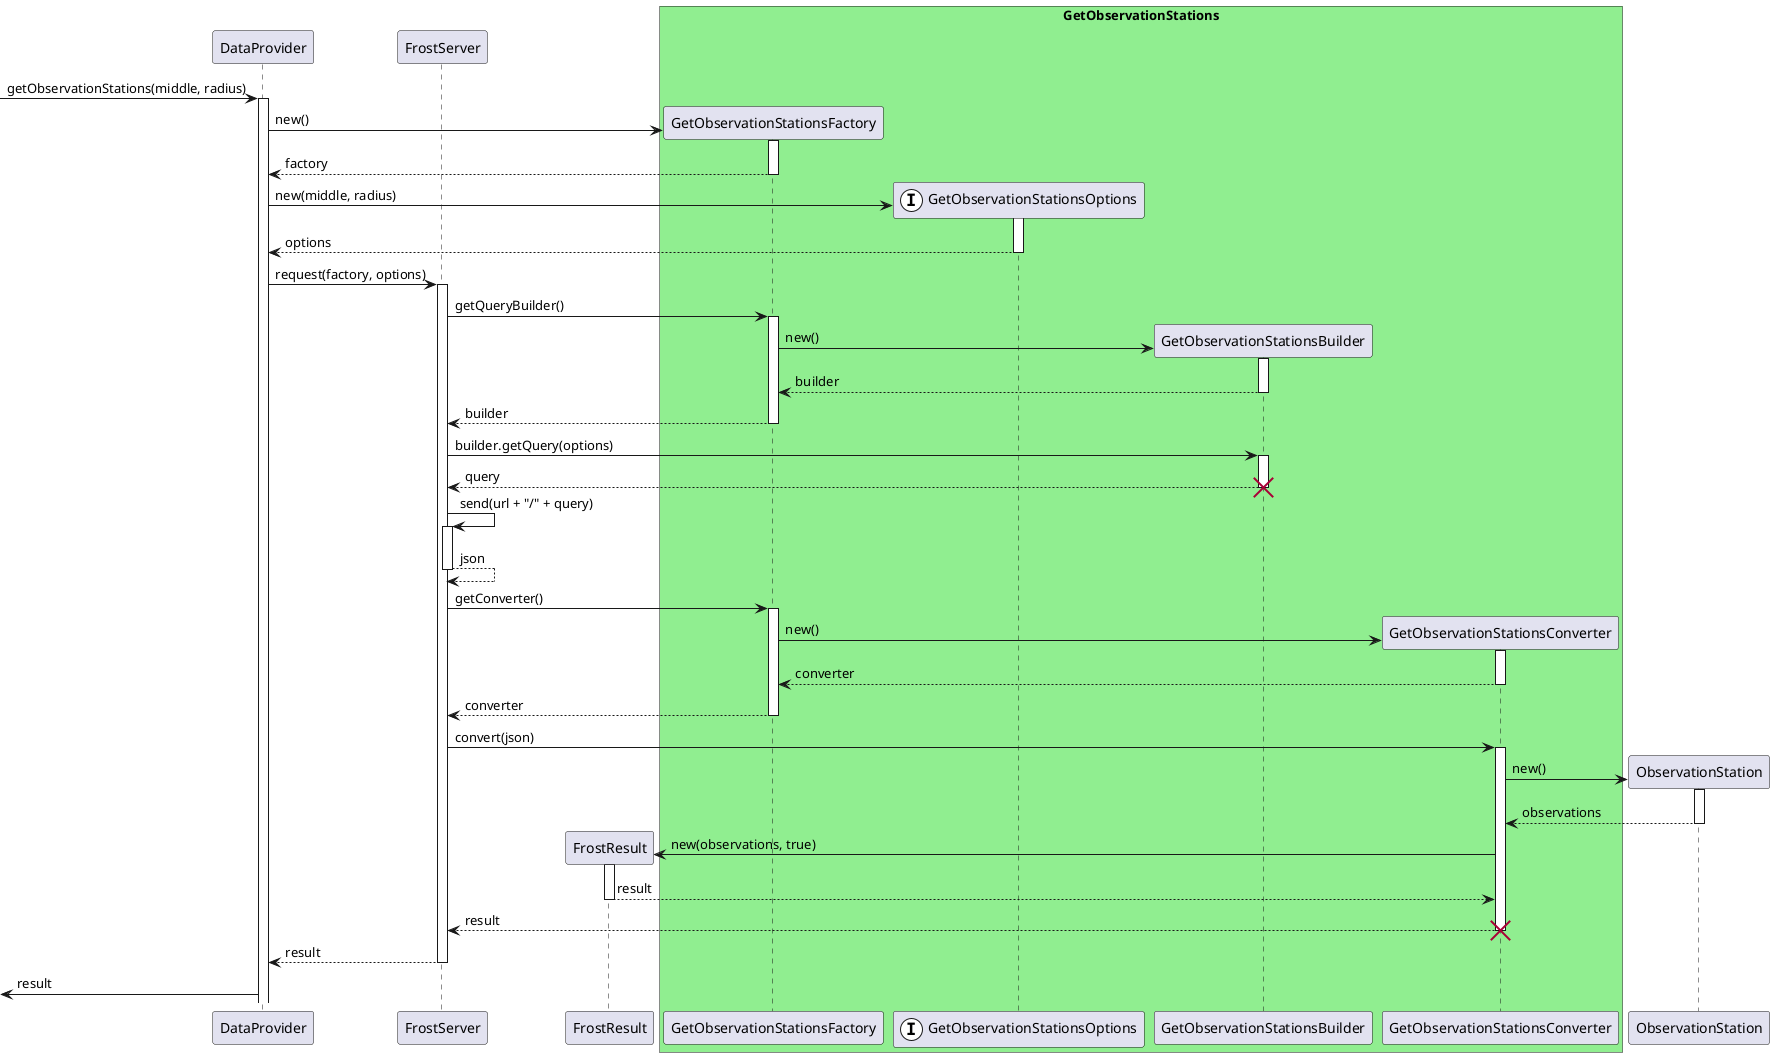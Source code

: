 @startuml FrostFactory

participant DataProvider
participant FrostServer
participant FrostResult
box "GetObservationStations" #LightGreen
participant GetObservationStationsFactory
participant GetObservationStationsOptions <<(I, #FFFFFF)>>
participant GetObservationStationsBuilder
participant GetObservationStationsConverter
end box
participant ObservationStation

[-> DataProvider ++ : getObservationStations(middle, radius)

'Factory
create GetObservationStationsFactory
DataProvider -> GetObservationStationsFactory ++ : new()
return factory
create GetObservationStationsOptions
DataProvider -> GetObservationStationsOptions ++ : new(middle, radius)
return options
DataProvider -> FrostServer ++ : request(factory, options)

'Builder

FrostServer -> GetObservationStationsFactory ++ : getQueryBuilder()
create GetObservationStationsBuilder
GetObservationStationsFactory -> GetObservationStationsBuilder ++ : new()
return builder
return builder
FrostServer -> GetObservationStationsBuilder ++ : builder.getQuery(options)
return query
destroy GetObservationStationsBuilder

'Request
FrostServer -> FrostServer ++ : send(url + "/" + query)
return json

'Converter
FrostServer -> GetObservationStationsFactory ++ : getConverter()
create GetObservationStationsConverter
GetObservationStationsFactory -> GetObservationStationsConverter ++ : new()
return converter
return converter
FrostServer -> GetObservationStationsConverter ++ : convert(json)
create ObservationStation
GetObservationStationsConverter -> ObservationStation ++ : new()
return observations
create FrostResult
GetObservationStationsConverter -> FrostResult ++: new(observations, true)
return result
return result
destroy GetObservationStationsConverter
return result
[<- DataProvider : result
@enduml